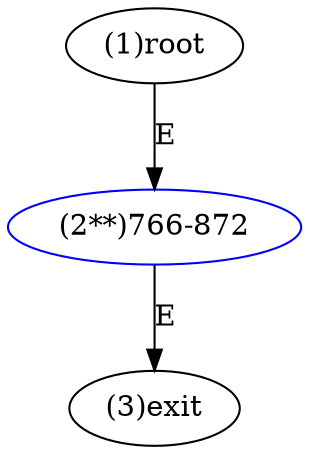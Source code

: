 digraph "" { 
1[ label="(1)root"];
2[ label="(2**)766-872",color=blue];
3[ label="(3)exit"];
1->2[ label="E"];
2->3[ label="E"];
}